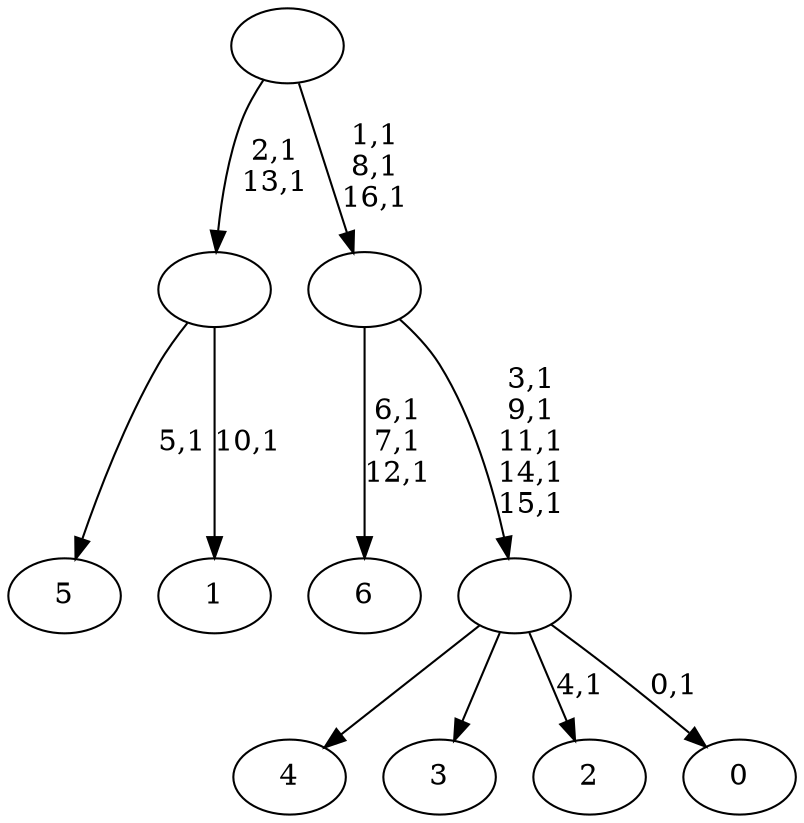 digraph T {
	24 [label="6"]
	20 [label="5"]
	18 [label="4"]
	17 [label="3"]
	16 [label="2"]
	14 [label="1"]
	12 [label=""]
	10 [label="0"]
	8 [label=""]
	3 [label=""]
	0 [label=""]
	12 -> 14 [label="10,1"]
	12 -> 20 [label="5,1"]
	8 -> 10 [label="0,1"]
	8 -> 16 [label="4,1"]
	8 -> 18 [label=""]
	8 -> 17 [label=""]
	3 -> 8 [label="3,1\n9,1\n11,1\n14,1\n15,1"]
	3 -> 24 [label="6,1\n7,1\n12,1"]
	0 -> 3 [label="1,1\n8,1\n16,1"]
	0 -> 12 [label="2,1\n13,1"]
}
